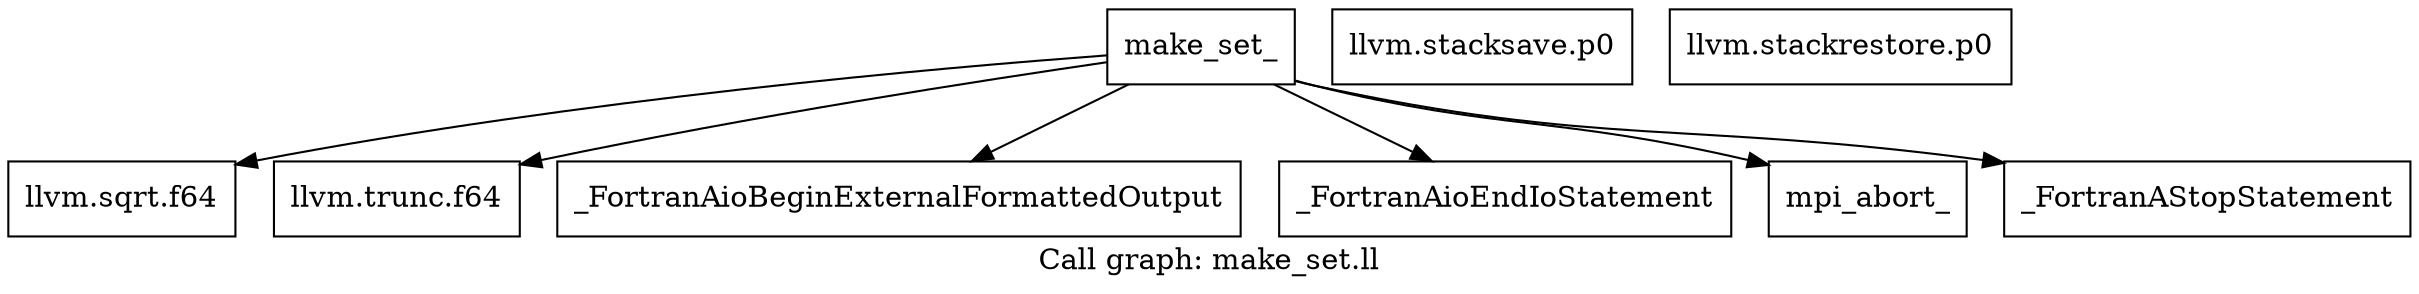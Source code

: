 digraph "Call graph: make_set.ll" {
	label="Call graph: make_set.ll";

	Node0x55c9fd74bbb0 [shape=record,label="{make_set_}"];
	Node0x55c9fd74bbb0 -> Node0x55c9fd74c110;
	Node0x55c9fd74bbb0 -> Node0x55c9fd725810;
	Node0x55c9fd74bbb0 -> Node0x55c9fd725890;
	Node0x55c9fd74bbb0 -> Node0x55c9fd75d3f0;
	Node0x55c9fd74bbb0 -> Node0x55c9fd75d470;
	Node0x55c9fd74bbb0 -> Node0x55c9fd75d4f0;
	Node0x55c9fd761ed0 [shape=record,label="{llvm.stacksave.p0}"];
	Node0x55c9fd761f50 [shape=record,label="{llvm.stackrestore.p0}"];
	Node0x55c9fd74c110 [shape=record,label="{llvm.sqrt.f64}"];
	Node0x55c9fd725810 [shape=record,label="{llvm.trunc.f64}"];
	Node0x55c9fd725890 [shape=record,label="{_FortranAioBeginExternalFormattedOutput}"];
	Node0x55c9fd75d3f0 [shape=record,label="{_FortranAioEndIoStatement}"];
	Node0x55c9fd75d470 [shape=record,label="{mpi_abort_}"];
	Node0x55c9fd75d4f0 [shape=record,label="{_FortranAStopStatement}"];
}
